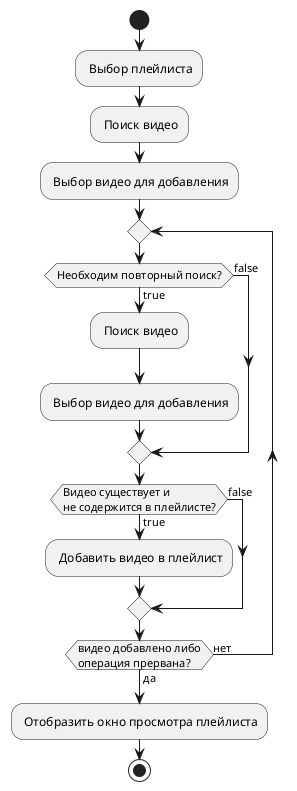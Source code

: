 @startuml

start

: Выбор плейлиста;

: Поиск видео;

: Выбор видео для добавления;

repeat

  if  (Необходим повторный поиск?) then (true)
  
    : Поиск видео;

    : Выбор видео для добавления;
    
  else (false)
  
  endif;
  
  if (Видео существует и\nне содержится в плейлисте?) then (true)
    
    : Добавить видео в плейлист;
    
  else (false)
  
  endif
  
repeat while (видео добавлено либо\nоперация прервана?) is (нет) not (да)

  : Отобразить окно просмотра плейлиста;

stop

@enduml
